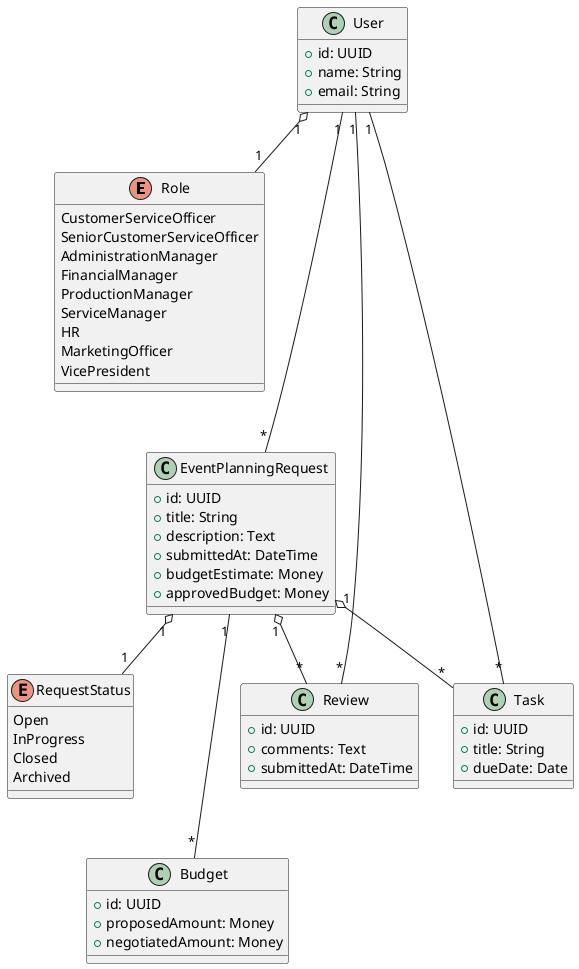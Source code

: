 @startuml

enum Role {
  CustomerServiceOfficer
  SeniorCustomerServiceOfficer
  AdministrationManager
  FinancialManager
  ProductionManager
  ServiceManager
  HR
  MarketingOfficer
  VicePresident
}
enum RequestStatus {
  Open
  InProgress
  Closed
  Archived
}

class User {
  +id: UUID
  +name: String
  +email: String
}
class EventPlanningRequest {
  +id: UUID
  +title: String
  +description: Text
  +submittedAt: DateTime
  +budgetEstimate: Money
  +approvedBudget: Money
}
class Review {
  +id: UUID
  +comments: Text
  +submittedAt: DateTime
}
class Budget {
  +id: UUID
  +proposedAmount: Money
  +negotiatedAmount: Money
}
class Task {
  +id: UUID
  +title: String
  +dueDate: Date
}

User "1" o-- "1" Role
User "1" --- "*" Task
User "1" --- "*" Review
User "1" --- "*" EventPlanningRequest
EventPlanningRequest "1" o-- "1" RequestStatus
EventPlanningRequest "1" o-- "*" Review
EventPlanningRequest "1" o-- "*" Task
EventPlanningRequest "1" --- "*" Budget
@enduml